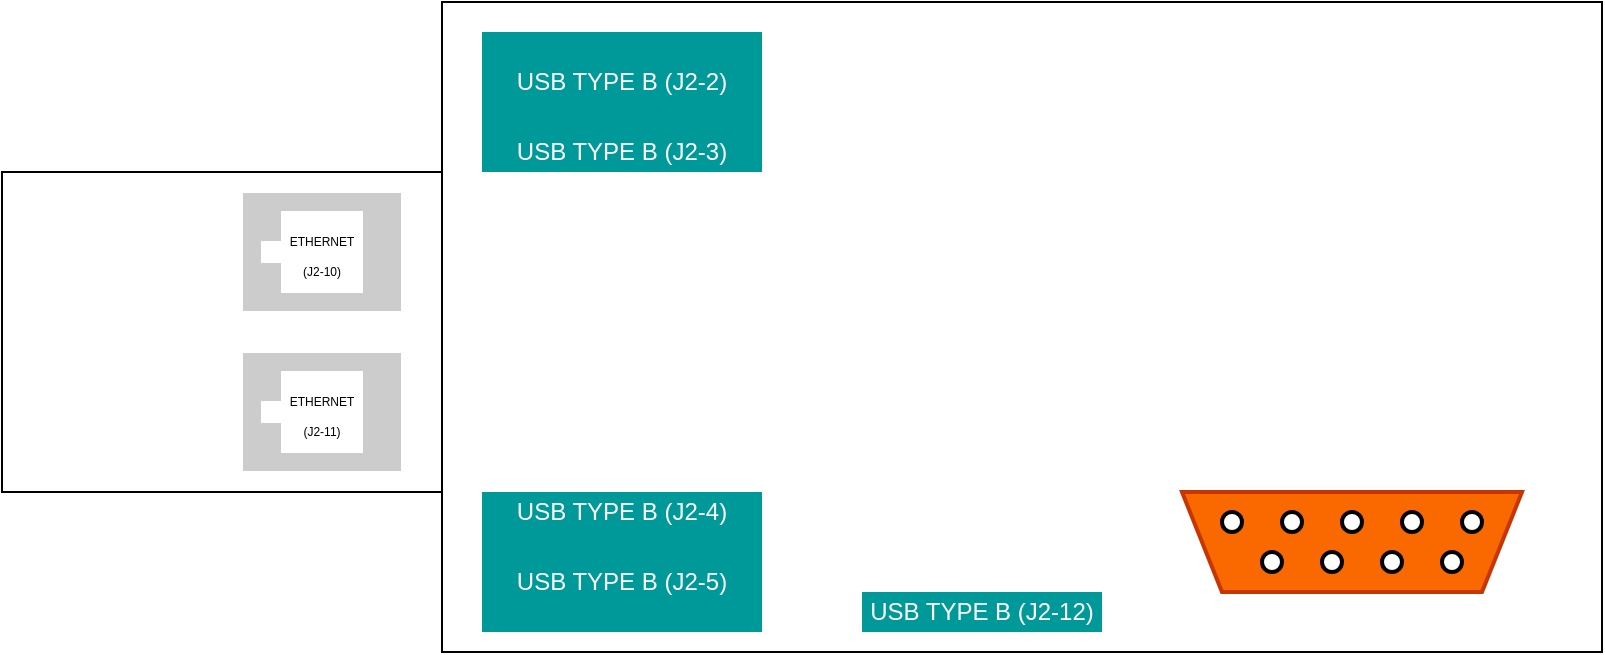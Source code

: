 <mxfile version="15.5.9" type="github"><diagram id="xZgEN5S6ayxV7kpMEv7N" name="Page-1"><mxGraphModel dx="1692" dy="436" grid="1" gridSize="10" guides="1" tooltips="1" connect="1" arrows="1" fold="1" page="1" pageScale="1" pageWidth="827" pageHeight="1169" math="0" shadow="0"><root><mxCell id="0"/><mxCell id="1" parent="0"/><mxCell id="ITdC_glTZXOjDfdpvKTT-29" value="" style="rounded=0;whiteSpace=wrap;html=1;fontSize=6;strokeWidth=1;" vertex="1" parent="1"><mxGeometry x="-120" y="280" width="220" height="160" as="geometry"/></mxCell><mxCell id="_NZPBE2M2WlsxQHJj0OB-5" value="" style="rounded=0;whiteSpace=wrap;html=1;" parent="1" vertex="1"><mxGeometry x="100" y="195" width="580" height="325" as="geometry"/></mxCell><mxCell id="_NZPBE2M2WlsxQHJj0OB-2" value="USB TYPE B (J2-12)" style="rounded=0;whiteSpace=wrap;html=1;fillColor=#009999;fontColor=#ffffff;strokeColor=none;strokeWidth=2;" parent="1" vertex="1"><mxGeometry x="310" y="490" width="120" height="20" as="geometry"/></mxCell><mxCell id="_NZPBE2M2WlsxQHJj0OB-3" value="USB TYPE B (J2-4)" style="rounded=0;whiteSpace=wrap;html=1;direction=south;fillColor=#009999;fontColor=#ffffff;strokeColor=none;strokeWidth=2;" parent="1" vertex="1"><mxGeometry x="120" y="440" width="140" height="20" as="geometry"/></mxCell><mxCell id="ITdC_glTZXOjDfdpvKTT-1" value="USB TYPE B (J2-5)" style="rounded=0;whiteSpace=wrap;html=1;direction=south;fillColor=#009999;fontColor=#ffffff;strokeColor=none;strokeWidth=2;" vertex="1" parent="1"><mxGeometry x="120" y="460" width="140" height="50" as="geometry"/></mxCell><mxCell id="ITdC_glTZXOjDfdpvKTT-3" value="USB TYPE B (J2-3)" style="rounded=0;whiteSpace=wrap;html=1;direction=south;fillColor=#009999;fontColor=#ffffff;strokeColor=none;strokeWidth=2;" vertex="1" parent="1"><mxGeometry x="120" y="260" width="140" height="20" as="geometry"/></mxCell><mxCell id="ITdC_glTZXOjDfdpvKTT-4" value="USB TYPE B (J2-2)" style="rounded=0;whiteSpace=wrap;html=1;direction=south;fillColor=#009999;strokeColor=none;fontColor=#ffffff;strokeWidth=2;" vertex="1" parent="1"><mxGeometry x="120" y="210" width="140" height="50" as="geometry"/></mxCell><mxCell id="ITdC_glTZXOjDfdpvKTT-5" value="" style="shape=trapezoid;perimeter=trapezoidPerimeter;whiteSpace=wrap;html=1;fixedSize=1;strokeWidth=2;direction=west;fillColor=#fa6800;fontColor=#000000;strokeColor=#C73500;" vertex="1" parent="1"><mxGeometry x="470" y="440" width="170" height="50" as="geometry"/></mxCell><mxCell id="ITdC_glTZXOjDfdpvKTT-6" value="" style="ellipse;whiteSpace=wrap;html=1;aspect=fixed;strokeWidth=2;" vertex="1" parent="1"><mxGeometry x="520" y="450" width="10" height="10" as="geometry"/></mxCell><mxCell id="ITdC_glTZXOjDfdpvKTT-7" value="" style="ellipse;whiteSpace=wrap;html=1;aspect=fixed;strokeWidth=2;" vertex="1" parent="1"><mxGeometry x="490" y="450" width="10" height="10" as="geometry"/></mxCell><mxCell id="ITdC_glTZXOjDfdpvKTT-10" value="" style="ellipse;whiteSpace=wrap;html=1;aspect=fixed;strokeWidth=2;" vertex="1" parent="1"><mxGeometry x="580" y="450" width="10" height="10" as="geometry"/></mxCell><mxCell id="ITdC_glTZXOjDfdpvKTT-11" value="" style="ellipse;whiteSpace=wrap;html=1;aspect=fixed;strokeWidth=2;" vertex="1" parent="1"><mxGeometry x="550" y="450" width="10" height="10" as="geometry"/></mxCell><mxCell id="ITdC_glTZXOjDfdpvKTT-12" value="" style="ellipse;whiteSpace=wrap;html=1;aspect=fixed;strokeWidth=2;" vertex="1" parent="1"><mxGeometry x="540" y="470" width="10" height="10" as="geometry"/></mxCell><mxCell id="ITdC_glTZXOjDfdpvKTT-13" value="" style="ellipse;whiteSpace=wrap;html=1;aspect=fixed;strokeWidth=2;" vertex="1" parent="1"><mxGeometry x="510" y="470" width="10" height="10" as="geometry"/></mxCell><mxCell id="ITdC_glTZXOjDfdpvKTT-14" value="" style="ellipse;whiteSpace=wrap;html=1;aspect=fixed;strokeWidth=2;" vertex="1" parent="1"><mxGeometry x="600" y="470" width="10" height="10" as="geometry"/></mxCell><mxCell id="ITdC_glTZXOjDfdpvKTT-15" value="" style="ellipse;whiteSpace=wrap;html=1;aspect=fixed;strokeWidth=2;" vertex="1" parent="1"><mxGeometry x="570" y="470" width="10" height="10" as="geometry"/></mxCell><mxCell id="ITdC_glTZXOjDfdpvKTT-16" value="" style="ellipse;whiteSpace=wrap;html=1;aspect=fixed;strokeWidth=2;" vertex="1" parent="1"><mxGeometry x="610" y="450" width="10" height="10" as="geometry"/></mxCell><mxCell id="ITdC_glTZXOjDfdpvKTT-25" value="" style="rounded=0;whiteSpace=wrap;html=1;fontColor=#000000;strokeColor=#FFFFFF;strokeWidth=1;fillColor=#CCCCCC;" vertex="1" parent="1"><mxGeometry y="290" width="80" height="60" as="geometry"/></mxCell><mxCell id="ITdC_glTZXOjDfdpvKTT-22" value="&lt;div&gt;&lt;font style=&quot;font-size: 6px&quot;&gt;ETHERNET&lt;/font&gt;&lt;/div&gt;&lt;div&gt;&lt;font style=&quot;font-size: 6px&quot;&gt;(J2-10)&lt;br&gt;&lt;/font&gt;&lt;/div&gt;" style="whiteSpace=wrap;html=1;aspect=fixed;fontColor=#000000;strokeColor=#FFFFFF;strokeWidth=1;fillColor=#FFFFFF;" vertex="1" parent="1"><mxGeometry x="20" y="300" width="40" height="40" as="geometry"/></mxCell><mxCell id="ITdC_glTZXOjDfdpvKTT-26" value="" style="rounded=0;whiteSpace=wrap;html=1;fontColor=#000000;strokeColor=#FFFFFF;strokeWidth=1;fillColor=#CCCCCC;" vertex="1" parent="1"><mxGeometry y="370" width="80" height="60" as="geometry"/></mxCell><mxCell id="ITdC_glTZXOjDfdpvKTT-24" value="&lt;div&gt;&lt;font style=&quot;font-size: 6px&quot;&gt;ETHERNET&lt;/font&gt;&lt;/div&gt;&lt;font style=&quot;font-size: 6px&quot;&gt;(J2-11)&lt;/font&gt;" style="whiteSpace=wrap;html=1;aspect=fixed;fontColor=#000000;strokeColor=#FFFFFF;strokeWidth=1;fillColor=#FFFFFF;" vertex="1" parent="1"><mxGeometry x="20" y="380" width="40" height="40" as="geometry"/></mxCell><mxCell id="ITdC_glTZXOjDfdpvKTT-27" value="" style="whiteSpace=wrap;html=1;aspect=fixed;fontColor=#000000;strokeColor=#FFFFFF;strokeWidth=1;fillColor=#FFFFFF;" vertex="1" parent="1"><mxGeometry x="10" y="395" width="10" height="10" as="geometry"/></mxCell><mxCell id="ITdC_glTZXOjDfdpvKTT-28" value="" style="whiteSpace=wrap;html=1;aspect=fixed;fontColor=#000000;strokeColor=#FFFFFF;strokeWidth=1;fillColor=#FFFFFF;" vertex="1" parent="1"><mxGeometry x="10" y="315" width="10" height="10" as="geometry"/></mxCell></root></mxGraphModel></diagram></mxfile>